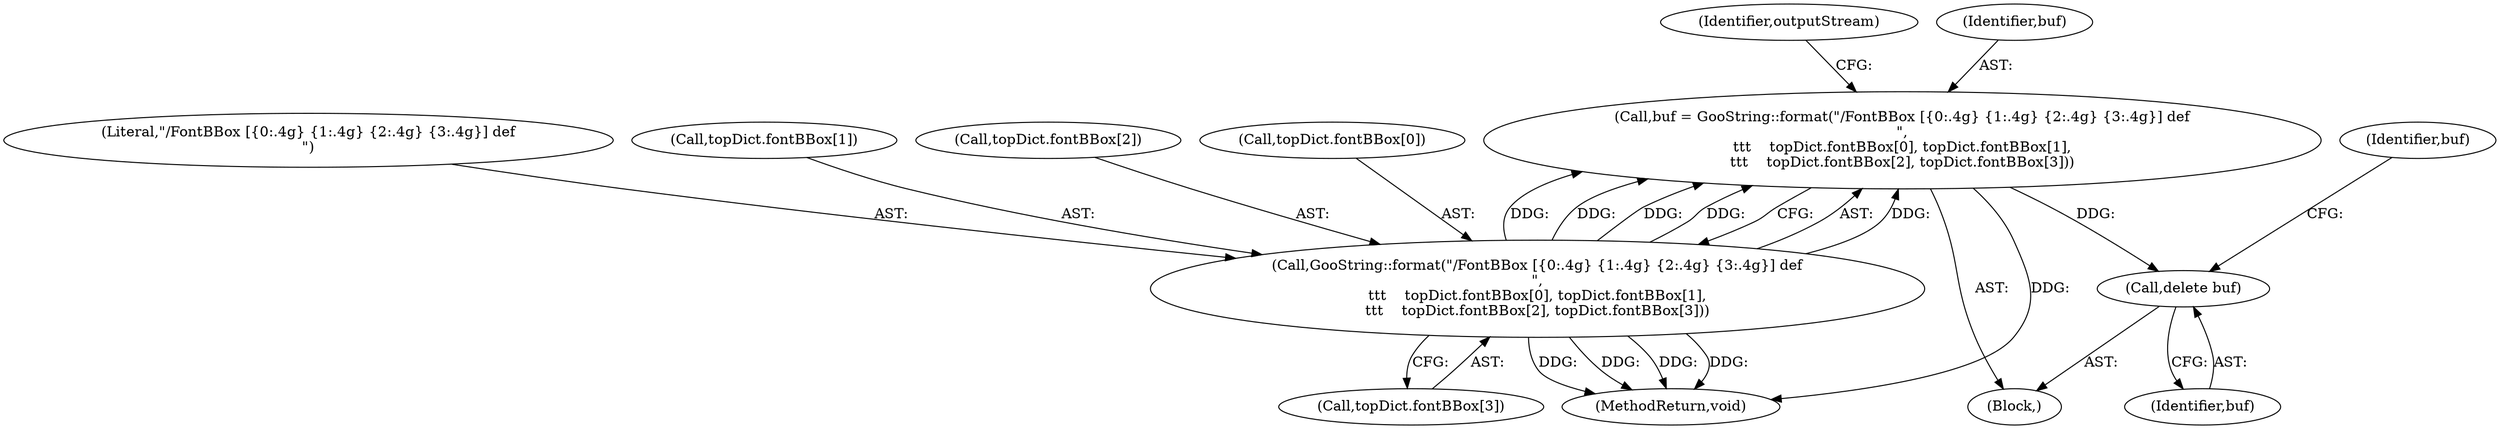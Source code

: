 digraph "0_poppler_da63c35549e8852a410946ab016a3f25ac701bdf@API" {
"1000464" [label="(Call,delete buf)"];
"1000436" [label="(Call,buf = GooString::format(\"/FontBBox [{0:.4g} {1:.4g} {2:.4g} {3:.4g}] def\n\",\n\t\t\t    topDict.fontBBox[0], topDict.fontBBox[1],\n\t\t\t    topDict.fontBBox[2], topDict.fontBBox[3]))"];
"1000438" [label="(Call,GooString::format(\"/FontBBox [{0:.4g} {1:.4g} {2:.4g} {3:.4g}] def\n\",\n\t\t\t    topDict.fontBBox[0], topDict.fontBBox[1],\n\t\t\t    topDict.fontBBox[2], topDict.fontBBox[3]))"];
"1000439" [label="(Literal,\"/FontBBox [{0:.4g} {1:.4g} {2:.4g} {3:.4g}] def\n\")"];
"1000464" [label="(Call,delete buf)"];
"1000438" [label="(Call,GooString::format(\"/FontBBox [{0:.4g} {1:.4g} {2:.4g} {3:.4g}] def\n\",\n\t\t\t    topDict.fontBBox[0], topDict.fontBBox[1],\n\t\t\t    topDict.fontBBox[2], topDict.fontBBox[3]))"];
"1000445" [label="(Call,topDict.fontBBox[1])"];
"1000295" [label="(Block,)"];
"1000467" [label="(Identifier,buf)"];
"1000461" [label="(Identifier,outputStream)"];
"1000455" [label="(Call,topDict.fontBBox[3])"];
"1000450" [label="(Call,topDict.fontBBox[2])"];
"1000465" [label="(Identifier,buf)"];
"1000436" [label="(Call,buf = GooString::format(\"/FontBBox [{0:.4g} {1:.4g} {2:.4g} {3:.4g}] def\n\",\n\t\t\t    topDict.fontBBox[0], topDict.fontBBox[1],\n\t\t\t    topDict.fontBBox[2], topDict.fontBBox[3]))"];
"1001475" [label="(MethodReturn,void)"];
"1000437" [label="(Identifier,buf)"];
"1000440" [label="(Call,topDict.fontBBox[0])"];
"1000464" -> "1000295"  [label="AST: "];
"1000464" -> "1000465"  [label="CFG: "];
"1000465" -> "1000464"  [label="AST: "];
"1000467" -> "1000464"  [label="CFG: "];
"1000436" -> "1000464"  [label="DDG: "];
"1000436" -> "1000295"  [label="AST: "];
"1000436" -> "1000438"  [label="CFG: "];
"1000437" -> "1000436"  [label="AST: "];
"1000438" -> "1000436"  [label="AST: "];
"1000461" -> "1000436"  [label="CFG: "];
"1000436" -> "1001475"  [label="DDG: "];
"1000438" -> "1000436"  [label="DDG: "];
"1000438" -> "1000436"  [label="DDG: "];
"1000438" -> "1000436"  [label="DDG: "];
"1000438" -> "1000436"  [label="DDG: "];
"1000438" -> "1000436"  [label="DDG: "];
"1000438" -> "1000455"  [label="CFG: "];
"1000439" -> "1000438"  [label="AST: "];
"1000440" -> "1000438"  [label="AST: "];
"1000445" -> "1000438"  [label="AST: "];
"1000450" -> "1000438"  [label="AST: "];
"1000455" -> "1000438"  [label="AST: "];
"1000438" -> "1001475"  [label="DDG: "];
"1000438" -> "1001475"  [label="DDG: "];
"1000438" -> "1001475"  [label="DDG: "];
"1000438" -> "1001475"  [label="DDG: "];
}
